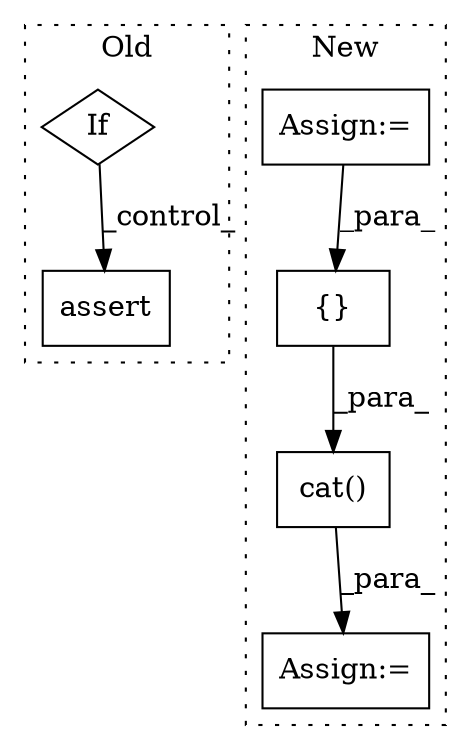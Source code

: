 digraph G {
subgraph cluster0 {
1 [label="assert" a="65" s="14450" l="7" shape="box"];
5 [label="If" a="96" s="14377" l="3" shape="diamond"];
label = "Old";
style="dotted";
}
subgraph cluster1 {
2 [label="cat()" a="75" s="19799,19835" l="10,8" shape="box"];
3 [label="Assign:=" a="68" s="19796" l="3" shape="box"];
4 [label="Assign:=" a="68" s="18861" l="3" shape="box"];
6 [label="{}" a="59" s="19809,19834" l="1,0" shape="box"];
label = "New";
style="dotted";
}
2 -> 3 [label="_para_"];
4 -> 6 [label="_para_"];
5 -> 1 [label="_control_"];
6 -> 2 [label="_para_"];
}